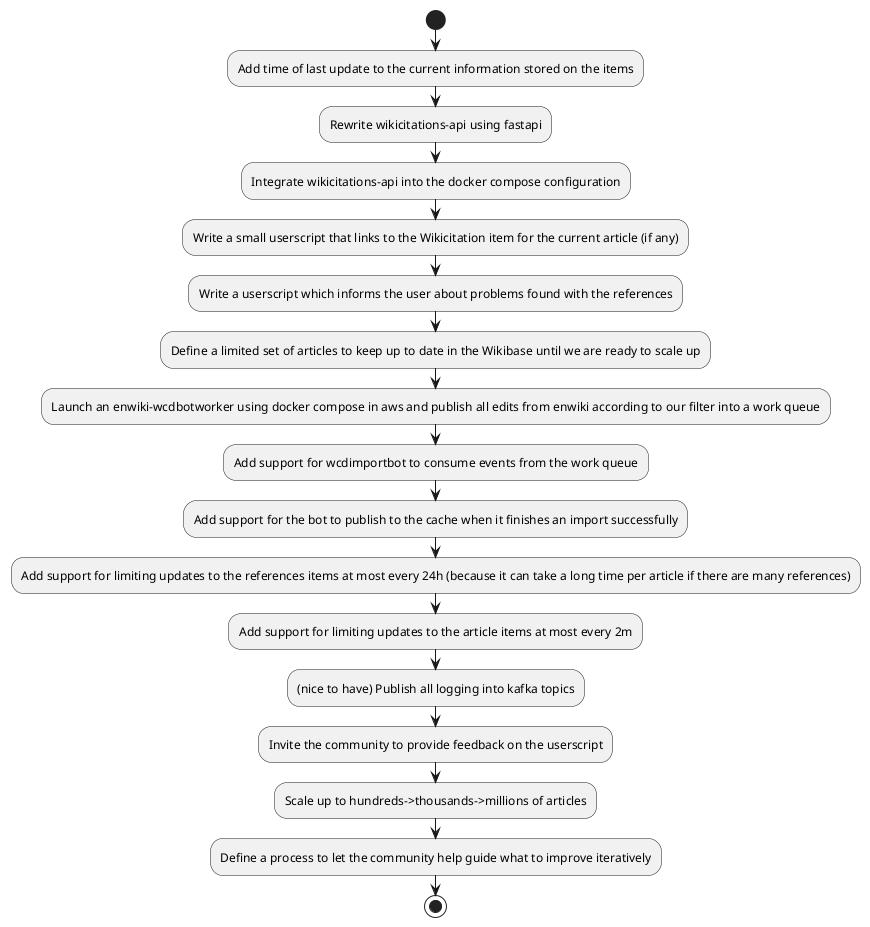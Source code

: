 @startuml
'https://plantuml.com/activity-diagram-beta

start
:Add time of last update to the current information stored on the items;
:Rewrite wikicitations-api using fastapi;
:Integrate wikicitations-api into the docker compose configuration;
:Write a small userscript that links to the Wikicitation item for the current article (if any);
:Write a userscript which informs the user about problems found with the references;
:Define a limited set of articles to keep up to date in the Wikibase until we are ready to scale up;
:Launch an enwiki-wcdbotworker using docker compose in aws and publish all edits from enwiki according to our filter into a work queue;
:Add support for wcdimportbot to consume events from the work queue;
:Add support for the bot to publish to the cache when it finishes an import successfully;
:Add support for limiting updates to the references items at most every 24h (because it can take a long time per article if there are many references);
:Add support for limiting updates to the article items at most every 2m;
:(nice to have) Publish all logging into kafka topics;
:Invite the community to provide feedback on the userscript;
:Scale up to hundreds->thousands->millions of articles;
:Define a process to let the community help guide what to improve iteratively;
stop

@enduml
